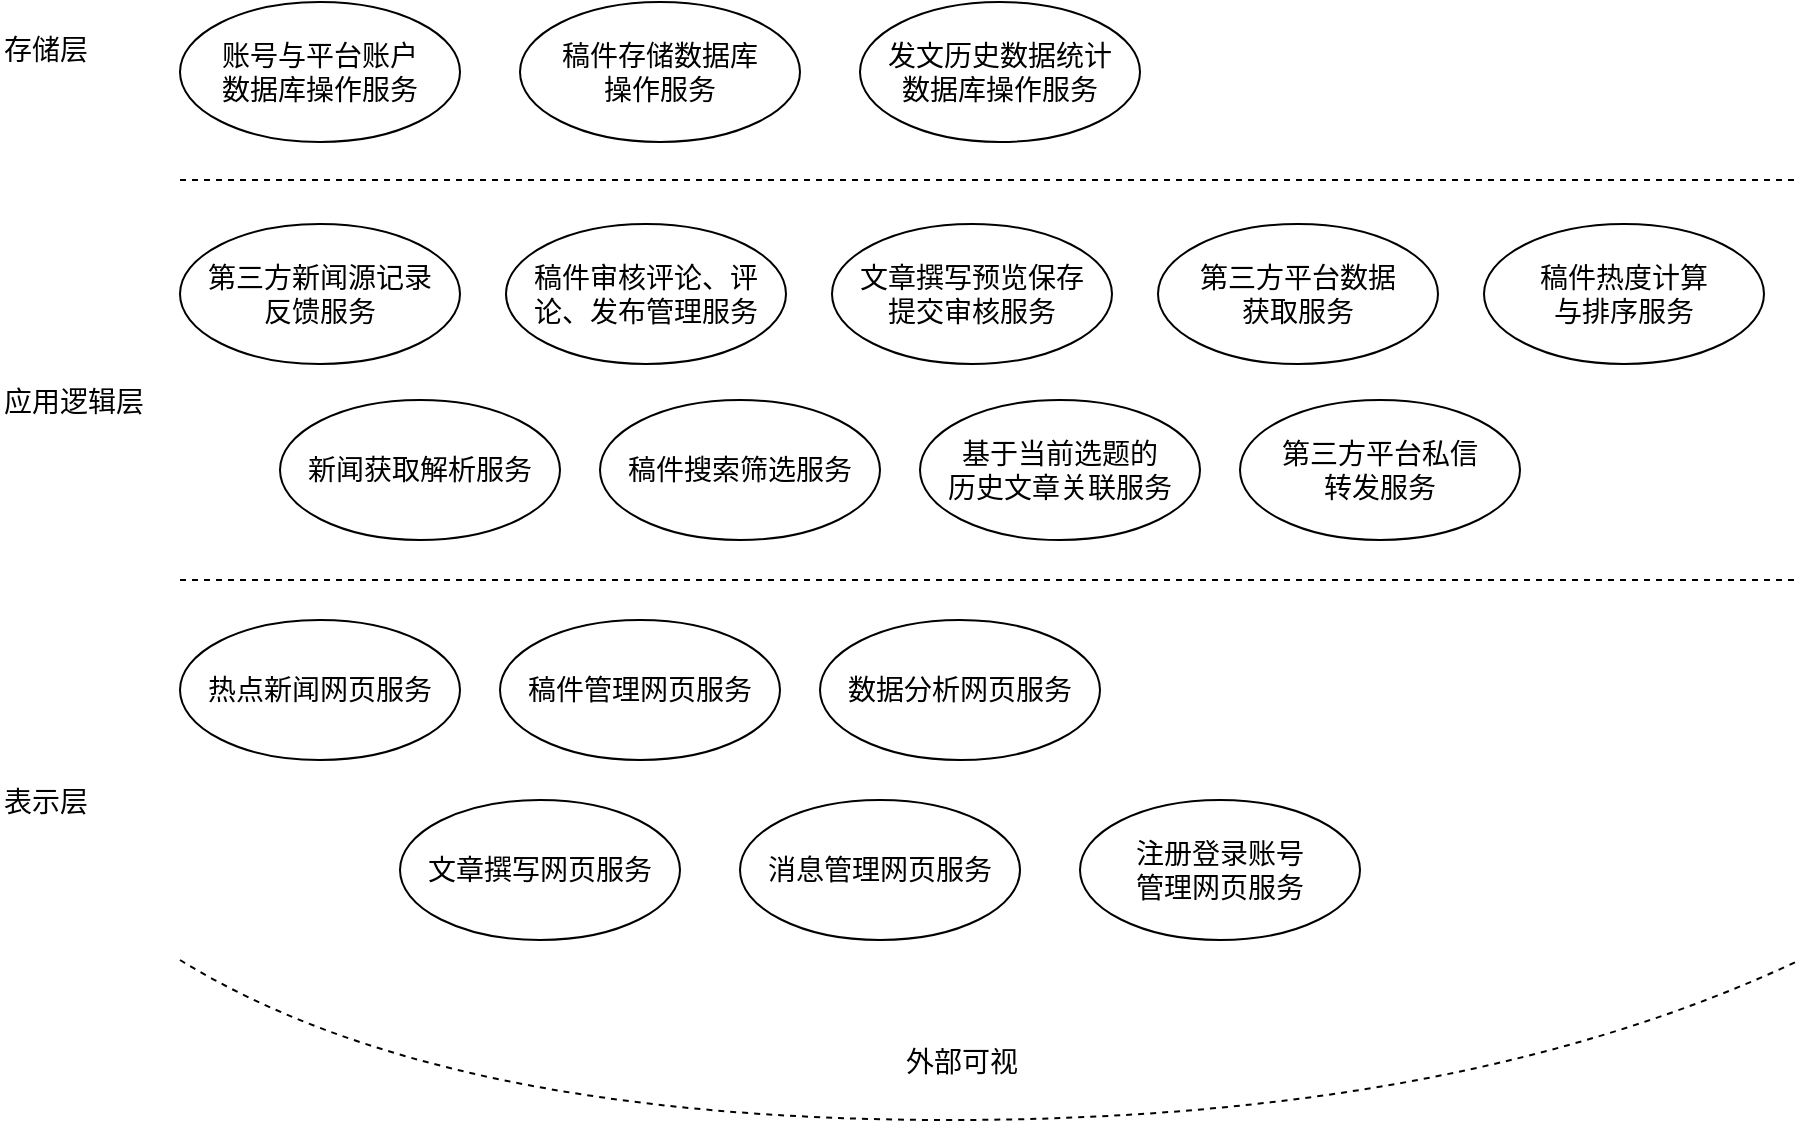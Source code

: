 <mxfile version="12.1.7" type="device" pages="1"><diagram id="kLkyTT4RMx1ix4jsi-1U" name="Page-1"><mxGraphModel dx="1195" dy="689" grid="1" gridSize="10" guides="1" tooltips="1" connect="1" arrows="1" fold="1" page="1" pageScale="1" pageWidth="827" pageHeight="1169" math="0" shadow="0"><root><mxCell id="0"/><mxCell id="1" parent="0"/><mxCell id="k5UcI9OIGWD8HqY1Ew_M-3" value="" style="endArrow=none;dashed=1;html=1;" parent="1" edge="1"><mxGeometry width="50" height="50" relative="1" as="geometry"><mxPoint x="110" y="650" as="sourcePoint"/><mxPoint x="920" y="650" as="targetPoint"/></mxGeometry></mxCell><mxCell id="k5UcI9OIGWD8HqY1Ew_M-4" value="" style="endArrow=none;dashed=1;html=1;" parent="1" edge="1"><mxGeometry width="50" height="50" relative="1" as="geometry"><mxPoint x="110" y="850" as="sourcePoint"/><mxPoint x="920" y="850" as="targetPoint"/></mxGeometry></mxCell><mxCell id="k5UcI9OIGWD8HqY1Ew_M-6" value="&lt;font style=&quot;font-size: 14px&quot;&gt;存储层&lt;/font&gt;" style="text;html=1;resizable=0;points=[];autosize=1;align=left;verticalAlign=top;spacingTop=-4;" parent="1" vertex="1"><mxGeometry x="20" y="574" width="60" height="20" as="geometry"/></mxCell><mxCell id="k5UcI9OIGWD8HqY1Ew_M-7" value="&lt;font style=&quot;font-size: 14px&quot;&gt;应用逻辑层&lt;/font&gt;&lt;span style=&quot;font-family: &amp;#34;helvetica&amp;#34; , &amp;#34;arial&amp;#34; , sans-serif ; font-size: 0px&quot;&gt;%3CmxGraphModel%3E%3Croot%3E%3CmxCell%20id%3D%220%22%2F%3E%3CmxCell%20id%3D%221%22%20parent%3D%220%22%2F%3E%3CmxCell%20id%3D%222%22%20value%3D%22%26lt%3Bfont%20style%3D%26quot%3Bfont-size%3A%2014px%26quot%3B%26gt%3B%E5%AD%98%E5%82%A8%E5%B1%82%26lt%3B%2Ffont%26gt%3B%22%20style%3D%22text%3Bhtml%3D1%3Bresizable%3D0%3Bpoints%3D%5B%5D%3Bautosize%3D1%3Balign%3Dleft%3BverticalAlign%3Dtop%3BspacingTop%3D-4%3B%22%20vertex%3D%221%22%20parent%3D%221%22%3E%3CmxGeometry%20x%3D%22420%22%20y%3D%22160%22%20width%3D%2260%22%20height%3D%2220%22%20as%3D%22geometry%22%2F%3E%3C%2FmxCell%3E%3C%2Froot%3E%3C%2FmxGraphModel%3E&lt;/span&gt;" style="text;html=1;resizable=0;points=[];autosize=1;align=left;verticalAlign=top;spacingTop=-4;" parent="1" vertex="1"><mxGeometry x="20" y="750" width="90" height="20" as="geometry"/></mxCell><mxCell id="k5UcI9OIGWD8HqY1Ew_M-8" value="&lt;span style=&quot;font-size: 14px&quot;&gt;表示层&lt;/span&gt;" style="text;html=1;resizable=0;points=[];autosize=1;align=left;verticalAlign=top;spacingTop=-4;" parent="1" vertex="1"><mxGeometry x="20" y="950" width="60" height="20" as="geometry"/></mxCell><mxCell id="6bHPUIuYJFH_i8grEBC8-1" value="&lt;span style=&quot;font-size: 14px ; white-space: normal&quot;&gt;账号与平台账户&lt;br&gt;数据库操作服务&lt;/span&gt;" style="ellipse;whiteSpace=wrap;html=1;" vertex="1" parent="1"><mxGeometry x="110" y="561" width="140" height="70" as="geometry"/></mxCell><mxCell id="6bHPUIuYJFH_i8grEBC8-2" value="&lt;span style=&quot;font-size: 14px&quot;&gt;稿件存储数据库&lt;br&gt;操作服务&lt;/span&gt;" style="ellipse;whiteSpace=wrap;html=1;" vertex="1" parent="1"><mxGeometry x="280" y="561" width="140" height="70" as="geometry"/></mxCell><mxCell id="6bHPUIuYJFH_i8grEBC8-4" value="&lt;span style=&quot;font-size: 14px&quot;&gt;发文历史数据统计&lt;br&gt;数据库操作服务&lt;/span&gt;" style="ellipse;whiteSpace=wrap;html=1;" vertex="1" parent="1"><mxGeometry x="450" y="561" width="140" height="70" as="geometry"/></mxCell><mxCell id="6bHPUIuYJFH_i8grEBC8-6" value="&lt;span style=&quot;font-size: 14px&quot;&gt;第三方新闻源记录&lt;br&gt;反馈服务&lt;/span&gt;" style="ellipse;whiteSpace=wrap;html=1;" vertex="1" parent="1"><mxGeometry x="110" y="672" width="140" height="70" as="geometry"/></mxCell><mxCell id="6bHPUIuYJFH_i8grEBC8-7" value="&lt;span style=&quot;font-size: 14px&quot;&gt;稿件审核评论、评论、发布管理服务&lt;/span&gt;" style="ellipse;whiteSpace=wrap;html=1;" vertex="1" parent="1"><mxGeometry x="273" y="672" width="140" height="70" as="geometry"/></mxCell><mxCell id="6bHPUIuYJFH_i8grEBC8-9" value="&lt;span style=&quot;font-size: 14px&quot;&gt;文章撰写预览保存&lt;br&gt;提交审核服务&lt;/span&gt;" style="ellipse;whiteSpace=wrap;html=1;" vertex="1" parent="1"><mxGeometry x="436" y="672" width="140" height="70" as="geometry"/></mxCell><mxCell id="6bHPUIuYJFH_i8grEBC8-11" value="&lt;span style=&quot;font-size: 14px&quot;&gt;第三方平台数据&lt;br&gt;获取服务&lt;/span&gt;" style="ellipse;whiteSpace=wrap;html=1;" vertex="1" parent="1"><mxGeometry x="599" y="672" width="140" height="70" as="geometry"/></mxCell><mxCell id="6bHPUIuYJFH_i8grEBC8-12" value="&lt;span style=&quot;font-size: 14px&quot;&gt;新闻获取解析服务&lt;/span&gt;" style="ellipse;whiteSpace=wrap;html=1;" vertex="1" parent="1"><mxGeometry x="160" y="760" width="140" height="70" as="geometry"/></mxCell><mxCell id="6bHPUIuYJFH_i8grEBC8-13" value="&lt;span style=&quot;font-size: 14px&quot;&gt;稿件搜索筛选服务&lt;/span&gt;" style="ellipse;whiteSpace=wrap;html=1;" vertex="1" parent="1"><mxGeometry x="320" y="760" width="140" height="70" as="geometry"/></mxCell><mxCell id="6bHPUIuYJFH_i8grEBC8-14" value="&lt;span style=&quot;font-size: 14px&quot;&gt;基于当前选题的&lt;br&gt;历史文章关联服务&lt;/span&gt;" style="ellipse;whiteSpace=wrap;html=1;" vertex="1" parent="1"><mxGeometry x="480" y="760" width="140" height="70" as="geometry"/></mxCell><mxCell id="6bHPUIuYJFH_i8grEBC8-15" value="&lt;span style=&quot;font-size: 14px&quot;&gt;第三方平台私信&lt;br&gt;转发服务&lt;/span&gt;" style="ellipse;whiteSpace=wrap;html=1;" vertex="1" parent="1"><mxGeometry x="640" y="760" width="140" height="70" as="geometry"/></mxCell><mxCell id="6bHPUIuYJFH_i8grEBC8-16" value="&lt;span style=&quot;font-size: 14px&quot;&gt;稿件热度计算&lt;br&gt;与排序服务&lt;/span&gt;" style="ellipse;whiteSpace=wrap;html=1;" vertex="1" parent="1"><mxGeometry x="762" y="672" width="140" height="70" as="geometry"/></mxCell><mxCell id="6bHPUIuYJFH_i8grEBC8-17" value="&lt;span style=&quot;font-size: 14px&quot;&gt;热点新闻网页服务&lt;/span&gt;" style="ellipse;whiteSpace=wrap;html=1;" vertex="1" parent="1"><mxGeometry x="110" y="870" width="140" height="70" as="geometry"/></mxCell><mxCell id="6bHPUIuYJFH_i8grEBC8-18" value="&lt;span style=&quot;font-size: 14px&quot;&gt;稿件管理网页服务&lt;/span&gt;" style="ellipse;whiteSpace=wrap;html=1;" vertex="1" parent="1"><mxGeometry x="270" y="870" width="140" height="70" as="geometry"/></mxCell><mxCell id="6bHPUIuYJFH_i8grEBC8-19" value="&lt;span style=&quot;font-size: 14px&quot;&gt;文章撰写网页服务&lt;/span&gt;" style="ellipse;whiteSpace=wrap;html=1;" vertex="1" parent="1"><mxGeometry x="220" y="960" width="140" height="70" as="geometry"/></mxCell><mxCell id="6bHPUIuYJFH_i8grEBC8-20" value="&lt;span style=&quot;font-size: 14px&quot;&gt;消息管理网页服务&lt;/span&gt;" style="ellipse;whiteSpace=wrap;html=1;" vertex="1" parent="1"><mxGeometry x="390" y="960" width="140" height="70" as="geometry"/></mxCell><mxCell id="6bHPUIuYJFH_i8grEBC8-21" value="&lt;span style=&quot;font-size: 14px&quot;&gt;数据分析网页服务&lt;/span&gt;" style="ellipse;whiteSpace=wrap;html=1;" vertex="1" parent="1"><mxGeometry x="430" y="870" width="140" height="70" as="geometry"/></mxCell><mxCell id="6bHPUIuYJFH_i8grEBC8-22" value="&lt;span style=&quot;font-size: 14px&quot;&gt;注册登录账号&lt;br&gt;管理网页服务&lt;/span&gt;" style="ellipse;whiteSpace=wrap;html=1;" vertex="1" parent="1"><mxGeometry x="560" y="960" width="140" height="70" as="geometry"/></mxCell><mxCell id="6bHPUIuYJFH_i8grEBC8-23" value="" style="curved=1;endArrow=none;html=1;endFill=0;dashed=1;" edge="1" parent="1"><mxGeometry width="50" height="50" relative="1" as="geometry"><mxPoint x="110" y="1040" as="sourcePoint"/><mxPoint x="920" y="1040" as="targetPoint"/><Array as="points"><mxPoint x="240" y="1120"/><mxPoint x="750" y="1120"/></Array></mxGeometry></mxCell><mxCell id="6bHPUIuYJFH_i8grEBC8-24" value="&lt;span style=&quot;font-size: 14px&quot;&gt;外部可视&lt;/span&gt;" style="text;html=1;resizable=0;points=[];autosize=1;align=left;verticalAlign=top;spacingTop=-4;" vertex="1" parent="1"><mxGeometry x="471" y="1080" width="70" height="20" as="geometry"/></mxCell></root></mxGraphModel></diagram></mxfile>